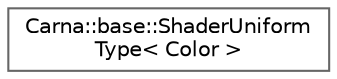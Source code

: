 digraph "Graphical Class Hierarchy"
{
 // LATEX_PDF_SIZE
  bgcolor="transparent";
  edge [fontname=Helvetica,fontsize=10,labelfontname=Helvetica,labelfontsize=10];
  node [fontname=Helvetica,fontsize=10,shape=box,height=0.2,width=0.4];
  rankdir="LR";
  Node0 [id="Node000000",label="Carna::base::ShaderUniform\lType\< Color \>",height=0.2,width=0.4,color="grey40", fillcolor="white", style="filled",URL="$structCarna_1_1base_1_1ShaderUniformType_3_01Color_01_4.html",tooltip="Maps the ShaderUniform value type Color to uploaded type math::Vector4f."];
}
